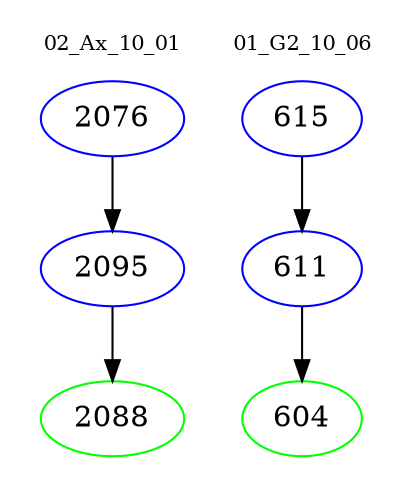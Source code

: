 digraph{
subgraph cluster_0 {
color = white
label = "02_Ax_10_01";
fontsize=10;
T0_2076 [label="2076", color="blue"]
T0_2076 -> T0_2095 [color="black"]
T0_2095 [label="2095", color="blue"]
T0_2095 -> T0_2088 [color="black"]
T0_2088 [label="2088", color="green"]
}
subgraph cluster_1 {
color = white
label = "01_G2_10_06";
fontsize=10;
T1_615 [label="615", color="blue"]
T1_615 -> T1_611 [color="black"]
T1_611 [label="611", color="blue"]
T1_611 -> T1_604 [color="black"]
T1_604 [label="604", color="green"]
}
}
